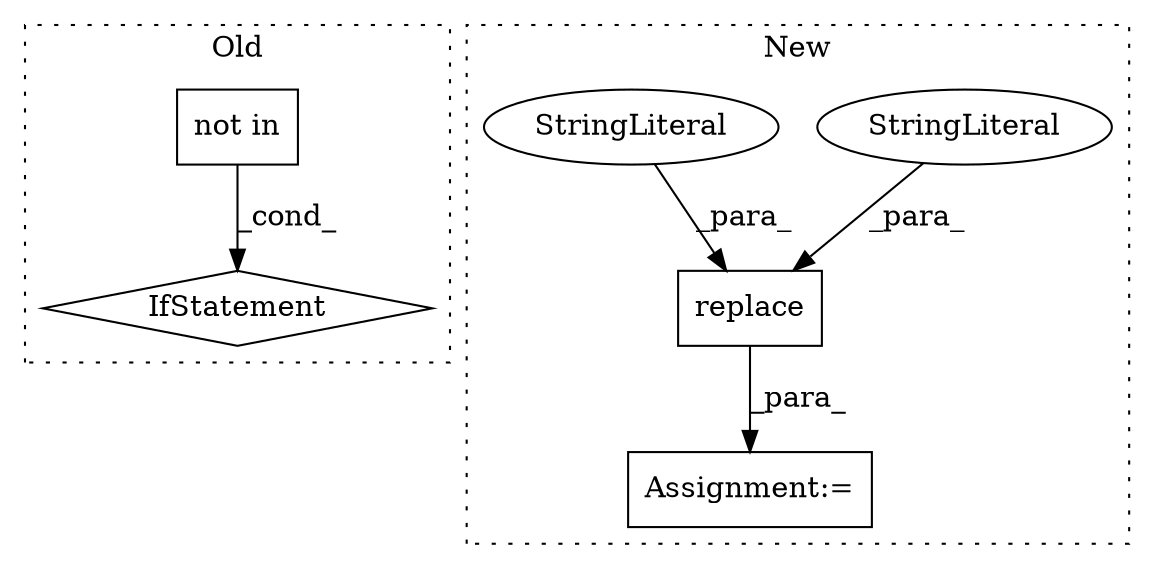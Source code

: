 digraph G {
subgraph cluster0 {
1 [label="not in" a="108" s="1627" l="34" shape="box"];
5 [label="IfStatement" a="25" s="1601,1755" l="4,2" shape="diamond"];
label = "Old";
style="dotted";
}
subgraph cluster1 {
2 [label="replace" a="32" s="2603,2622" l="8,1" shape="box"];
3 [label="StringLiteral" a="45" s="2620" l="2" shape="ellipse"];
4 [label="Assignment:=" a="7" s="2753" l="1" shape="box"];
6 [label="StringLiteral" a="45" s="2611" l="8" shape="ellipse"];
label = "New";
style="dotted";
}
1 -> 5 [label="_cond_"];
2 -> 4 [label="_para_"];
3 -> 2 [label="_para_"];
6 -> 2 [label="_para_"];
}
